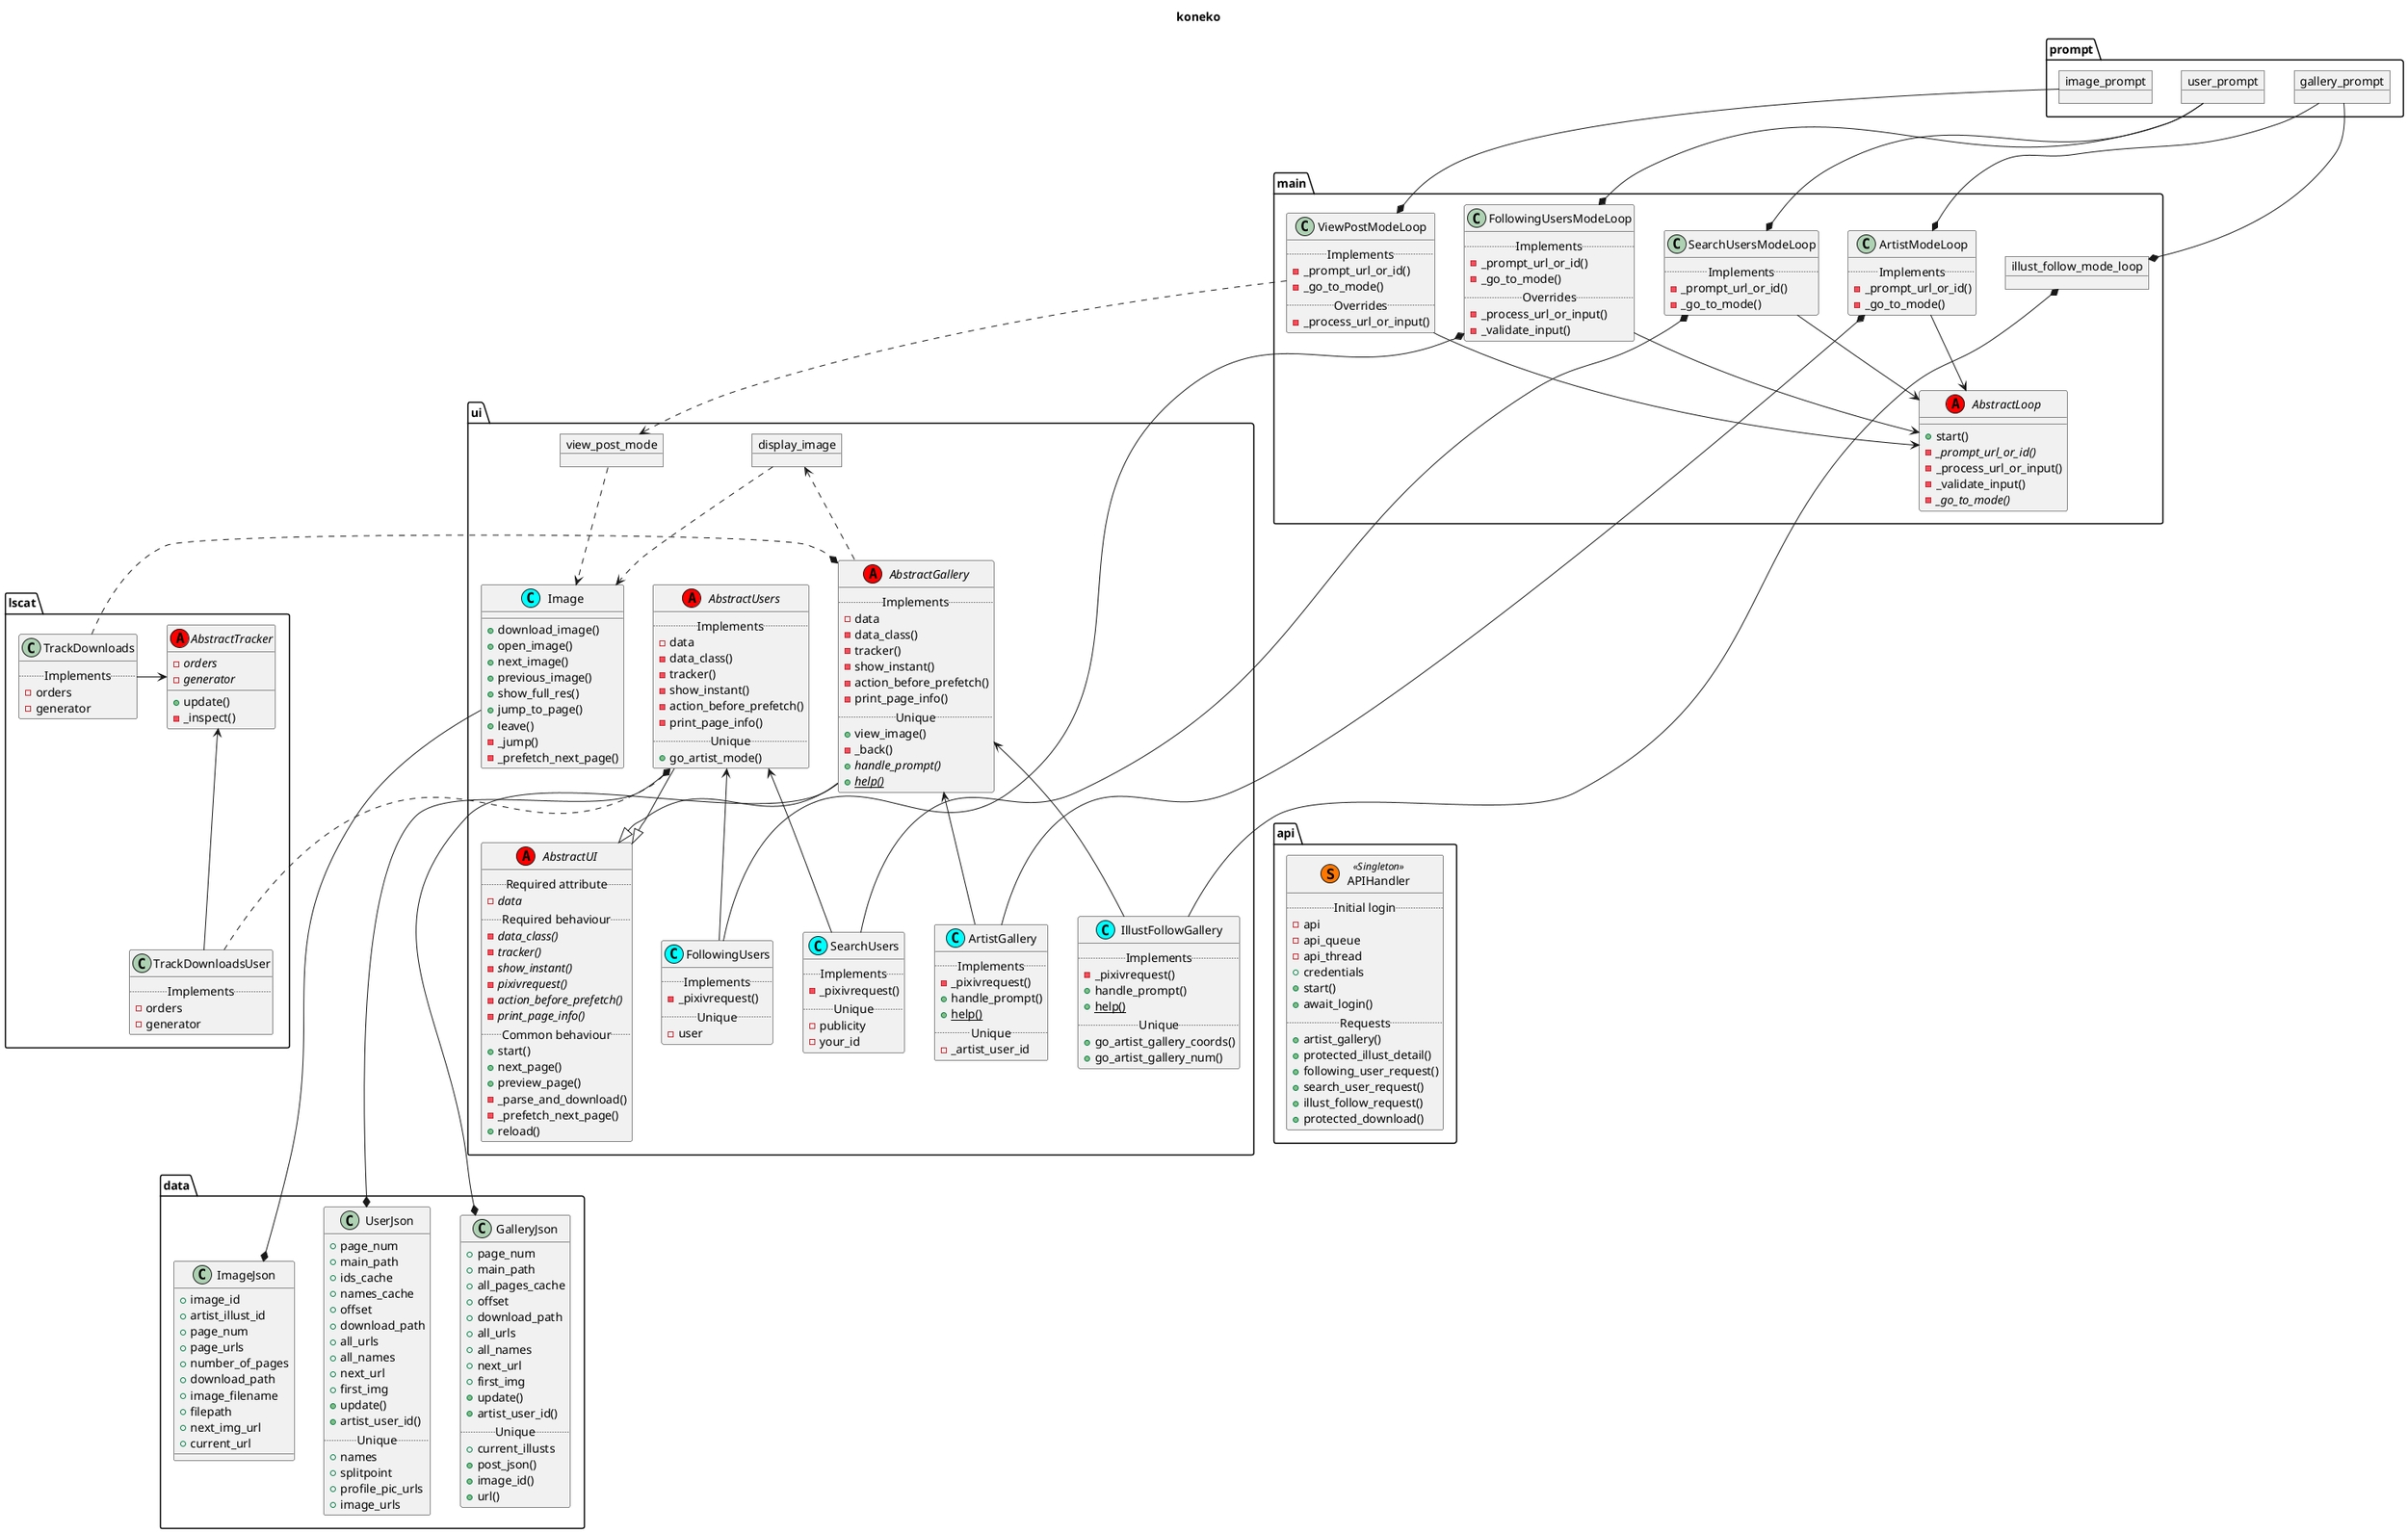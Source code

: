 @startuml

title koneko

abstract class main.AbstractLoop <<(A, red)>>{
    +start()
    -{abstract}_prompt_url_or_id()
    -_process_url_or_input()
    -_validate_input()
    -{abstract}_go_to_mode()
}

class main.ArtistModeLoop {
    ..Implements..
    -_prompt_url_or_id()
    -_go_to_mode()
}

package main {
    object illust_follow_mode_loop
}

main.AbstractLoop <-up- main.ArtistModeLoop
main.AbstractLoop <-up[hidden]- illust_follow_mode_loop

abstract class ui.AbstractUI <<(A, red)>>{
    ..Required attribute..
    - {abstract} data
    ..Required behaviour..
    -{abstract}data_class()
    -{abstract}tracker()
    -{abstract}show_instant()
    -{abstract}pixivrequest()
    -{abstract}action_before_prefetch()
    -{abstract}print_page_info()
    ..Common behaviour..
    +start()
    +next_page()
    +preview_page()
    -_parse_and_download()
    -_prefetch_next_page()
    +reload()
}

abstract class ui.AbstractGallery <<(A, red)>>{
    ..Implements..
    - data
    -data_class()
    -tracker()
    -show_instant()
    -action_before_prefetch()
    -print_page_info()
    ..Unique..
    +view_image()
    -_back()
    +{abstract}handle_prompt()
    +{abstract}{static}help()
}
ui.AbstractUI <|-up- ui.AbstractGallery

class ui.ArtistGallery <<(C, cyan)>>{
    ..Implements..
    -_pixivrequest()
    +handle_prompt()
    +{static}help()
    ..Unique..
    - _artist_user_id
}
class ui.IllustFollowGallery <<(C, cyan)>>{
    ..Implements..
    -_pixivrequest()
    +handle_prompt()
    +{static}help()
    ..Unique..
    +go_artist_gallery_coords()
    +go_artist_gallery_num()
}
main.ArtistModeLoop*-down- ui.ArtistGallery

illust_follow_mode_loop*-down- ui.IllustFollowGallery

ui.AbstractGallery <-down- ui.IllustFollowGallery

ui.AbstractGallery <-down- ui.ArtistGallery

class main.ViewPostModeLoop {
    ..Implements..
    -_prompt_url_or_id()
    -_go_to_mode()
    ..Overrides..
    -_process_url_or_input()
}
package ui {
    object view_post_mode
    object display_image
}
class ui.Image <<(C, cyan)>>{
    +download_image()
    +open_image()
    +next_image()
    +previous_image()
    +show_full_res()
    +jump_to_page()
    +leave()
    -_jump()
    -_prefetch_next_page()
}

main.AbstractLoop <-up- main.ViewPostModeLoop
main.ViewPostModeLoop ..> view_post_mode
view_post_mode ..> ui.Image
display_image ..> ui.Image
display_image <.. ui.AbstractGallery


class main.FollowingUsersModeLoop {
    ..Implements..
    -_prompt_url_or_id()
    -_go_to_mode()
    ..Overrides..
    -_process_url_or_input()
    -_validate_input()
}
class main.SearchUsersModeLoop {
    ..Implements..
    -_prompt_url_or_id()
    -_go_to_mode()
}
main.AbstractLoop <-up- main.FollowingUsersModeLoop
main.AbstractLoop <-up- main.SearchUsersModeLoop

class ui.FollowingUsers <<(C, cyan)>> {
    ..Implements..
    -_pixivrequest()
    ..Unique..
    - user
}
class ui.SearchUsers <<(C, cyan)>> {
    ..Implements..
    -_pixivrequest()
    ..Unique..
    - publicity
    - your_id
}
abstract class ui.AbstractUsers <<(A, red)>>{
    ..Implements..
    - data
    -data_class()
    -tracker()
    -show_instant()
    -action_before_prefetch()
    -print_page_info()
    ..Unique..
    +go_artist_mode()
}
ui.AbstractUI <|-up- ui.AbstractUsers
ui.AbstractUsers <-down- ui.FollowingUsers
ui.AbstractUsers <-down- ui.SearchUsers
main.FollowingUsersModeLoop*-down- ui.FollowingUsers
main.SearchUsersModeLoop*-down- ui.SearchUsers


abstract class lscat.AbstractTracker <<(A, red)>>{
    - {abstract} orders
    - {abstract} generator
    +update()
    -_inspect()
}
class lscat.TrackDownloads {
    ..Implements..
    - orders
    - generator
}
class lscat.TrackDownloadsUser {
    ..Implements..
    - orders
    - generator
}

lscat.AbstractTracker <- lscat.TrackDownloadsUser
lscat.AbstractTracker <-right- lscat.TrackDownloads

ui.AbstractUsers *.down. lscat.TrackDownloadsUser
ui.AbstractGallery *.left lscat.TrackDownloads

lscat.TrackDownloadsUser -up[hidden]-> lscat.TrackDownloads

package prompt {
    object user_prompt
    object gallery_prompt
    object image_prompt

    user_prompt -down[hidden]-> main.AbstractLoop
    gallery_prompt -down[hidden]-> main.AbstractLoop
    image_prompt -down[hidden]-> main.AbstractLoop

    main.ArtistModeLoop *-up-- gallery_prompt
    main.ViewPostModeLoop *-up-- image_prompt
    main.FollowingUsersModeLoop *-left-- user_prompt
    main.SearchUsersModeLoop *-left-- user_prompt
    illust_follow_mode_loop *-up-- gallery_prompt
}


class data.GalleryJson {
    + page_num
    + main_path
    + all_pages_cache
    + offset
    + download_path
    + all_urls
    + all_names
    + next_url
    + first_img
    +update()
    +artist_user_id()
    ..Unique..
    + current_illusts
    +post_json()
    +image_id()
    +url()
}
class data.ImageJson {
    + image_id
    + artist_illust_id
    + page_num
    + page_urls
    + number_of_pages
    + download_path
    + image_filename
    + filepath
    + next_img_url
    + current_url
}
class data.UserJson {
    + page_num
    + main_path
    + ids_cache
    + names_cache
    + offset
    + download_path
    + all_urls
    + all_names
    + next_url
    + first_img
    +update()
    +artist_user_id()
    ..Unique..
    + names
    + splitpoint
    + profile_pic_urls
    + image_urls
}

data.GalleryJson *-up-- ui.AbstractGallery
data.ImageJson *-up-- ui.Image
data.UserJson *-up-- ui.AbstractUsers


class api.APIHandler << (S,#FF7700) Singleton >> {
    ..Initial login..
    - api
    - api_queue
    - api_thread
    + credentials
    +start()
    +await_login()
    ..Requests..
    +artist_gallery()
    +protected_illust_detail()
    +following_user_request()
    +search_user_request()
    +illust_follow_request()
    +protected_download()
}

api.APIHandler ---left[hidden]-> ui.AbstractUI

@enduml
